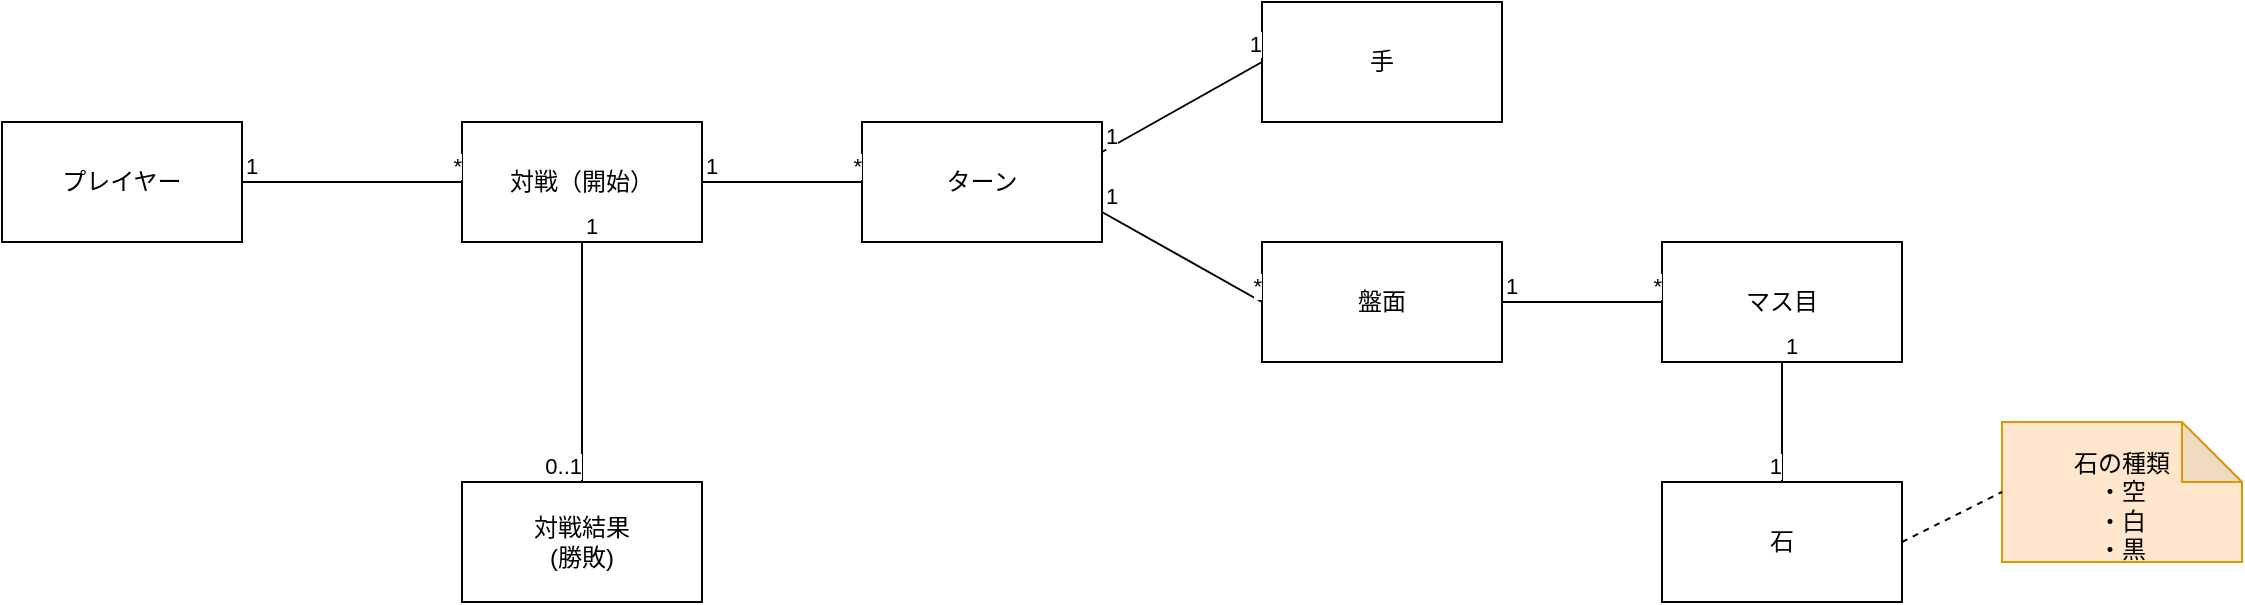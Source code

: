 <mxfile>
    <diagram id="Mokm9xAC5W9EO0ndjiYK" name="ページ1">
        <mxGraphModel dx="1778" dy="2029" grid="1" gridSize="10" guides="1" tooltips="1" connect="1" arrows="1" fold="1" page="1" pageScale="1" pageWidth="827" pageHeight="1169" math="0" shadow="0">
            <root>
                <mxCell id="0"/>
                <mxCell id="1" parent="0"/>
                <mxCell id="2" value="対戦（開始）" style="rounded=0;whiteSpace=wrap;html=1;" vertex="1" parent="1">
                    <mxGeometry x="320" y="-860" width="120" height="60" as="geometry"/>
                </mxCell>
                <mxCell id="3" value="盤面" style="rounded=0;whiteSpace=wrap;html=1;" vertex="1" parent="1">
                    <mxGeometry x="720" y="-800" width="120" height="60" as="geometry"/>
                </mxCell>
                <mxCell id="4" value="石" style="rounded=0;whiteSpace=wrap;html=1;" vertex="1" parent="1">
                    <mxGeometry x="920" y="-680" width="120" height="60" as="geometry"/>
                </mxCell>
                <mxCell id="6" value="&lt;br&gt;石の種類&lt;br&gt;・空&lt;br&gt;・白&lt;br&gt;・黒" style="shape=note;whiteSpace=wrap;html=1;backgroundOutline=1;darkOpacity=0.05;fillColor=#ffe6cc;strokeColor=#d79b00;" vertex="1" parent="1">
                    <mxGeometry x="1090" y="-710" width="120" height="70" as="geometry"/>
                </mxCell>
                <mxCell id="7" value="" style="endArrow=none;dashed=1;html=1;entryX=0;entryY=0.5;entryDx=0;entryDy=0;entryPerimeter=0;exitX=1;exitY=0.5;exitDx=0;exitDy=0;" edge="1" parent="1" target="6" source="4">
                    <mxGeometry width="50" height="50" relative="1" as="geometry">
                        <mxPoint x="580" y="-450" as="sourcePoint"/>
                        <mxPoint x="619" y="-490" as="targetPoint"/>
                    </mxGeometry>
                </mxCell>
                <mxCell id="10" value="プレイヤー" style="rounded=0;whiteSpace=wrap;html=1;" vertex="1" parent="1">
                    <mxGeometry x="90" y="-860" width="120" height="60" as="geometry"/>
                </mxCell>
                <mxCell id="11" value="" style="endArrow=none;html=1;edgeStyle=orthogonalEdgeStyle;exitX=1;exitY=0.5;exitDx=0;exitDy=0;entryX=0;entryY=0.5;entryDx=0;entryDy=0;" edge="1" parent="1" source="10" target="2">
                    <mxGeometry relative="1" as="geometry">
                        <mxPoint x="310" y="-820" as="sourcePoint"/>
                        <mxPoint x="300" y="-830" as="targetPoint"/>
                    </mxGeometry>
                </mxCell>
                <mxCell id="12" value="1" style="edgeLabel;resizable=0;html=1;align=left;verticalAlign=bottom;" connectable="0" vertex="1" parent="11">
                    <mxGeometry x="-1" relative="1" as="geometry"/>
                </mxCell>
                <mxCell id="13" value="*" style="edgeLabel;resizable=0;html=1;align=right;verticalAlign=bottom;" connectable="0" vertex="1" parent="11">
                    <mxGeometry x="1" relative="1" as="geometry"/>
                </mxCell>
                <mxCell id="15" value="対戦結果&lt;br&gt;(勝敗)" style="rounded=0;whiteSpace=wrap;html=1;" vertex="1" parent="1">
                    <mxGeometry x="320" y="-680" width="120" height="60" as="geometry"/>
                </mxCell>
                <mxCell id="16" value="" style="endArrow=none;html=1;exitX=0.5;exitY=1;exitDx=0;exitDy=0;entryX=0.5;entryY=0;entryDx=0;entryDy=0;" edge="1" parent="1" source="2" target="15">
                    <mxGeometry relative="1" as="geometry">
                        <mxPoint x="220" y="-820" as="sourcePoint"/>
                        <mxPoint x="320" y="-730" as="targetPoint"/>
                    </mxGeometry>
                </mxCell>
                <mxCell id="17" value="1" style="edgeLabel;resizable=0;html=1;align=left;verticalAlign=bottom;" connectable="0" vertex="1" parent="16">
                    <mxGeometry x="-1" relative="1" as="geometry"/>
                </mxCell>
                <mxCell id="18" value="0..1" style="edgeLabel;resizable=0;html=1;align=right;verticalAlign=bottom;" connectable="0" vertex="1" parent="16">
                    <mxGeometry x="1" relative="1" as="geometry"/>
                </mxCell>
                <mxCell id="23" value="ターン" style="rounded=0;whiteSpace=wrap;html=1;" vertex="1" parent="1">
                    <mxGeometry x="520" y="-860" width="120" height="60" as="geometry"/>
                </mxCell>
                <mxCell id="24" value="" style="endArrow=none;html=1;exitX=1;exitY=0.5;exitDx=0;exitDy=0;" edge="1" parent="1" source="2" target="23">
                    <mxGeometry relative="1" as="geometry">
                        <mxPoint x="390" y="-790" as="sourcePoint"/>
                        <mxPoint x="390" y="-670" as="targetPoint"/>
                    </mxGeometry>
                </mxCell>
                <mxCell id="25" value="1" style="edgeLabel;resizable=0;html=1;align=left;verticalAlign=bottom;" connectable="0" vertex="1" parent="24">
                    <mxGeometry x="-1" relative="1" as="geometry"/>
                </mxCell>
                <mxCell id="26" value="*" style="edgeLabel;resizable=0;html=1;align=right;verticalAlign=bottom;" connectable="0" vertex="1" parent="24">
                    <mxGeometry x="1" relative="1" as="geometry"/>
                </mxCell>
                <mxCell id="29" value="" style="endArrow=none;html=1;exitX=1;exitY=0.75;exitDx=0;exitDy=0;entryX=0;entryY=0.5;entryDx=0;entryDy=0;" edge="1" parent="1" source="23" target="3">
                    <mxGeometry relative="1" as="geometry">
                        <mxPoint x="450" y="-820" as="sourcePoint"/>
                        <mxPoint x="530" y="-820" as="targetPoint"/>
                    </mxGeometry>
                </mxCell>
                <mxCell id="30" value="1" style="edgeLabel;resizable=0;html=1;align=left;verticalAlign=bottom;" connectable="0" vertex="1" parent="29">
                    <mxGeometry x="-1" relative="1" as="geometry"/>
                </mxCell>
                <mxCell id="31" value="*" style="edgeLabel;resizable=0;html=1;align=right;verticalAlign=bottom;" connectable="0" vertex="1" parent="29">
                    <mxGeometry x="1" relative="1" as="geometry"/>
                </mxCell>
                <mxCell id="32" value="マス目" style="rounded=0;whiteSpace=wrap;html=1;" vertex="1" parent="1">
                    <mxGeometry x="920" y="-800" width="120" height="60" as="geometry"/>
                </mxCell>
                <mxCell id="33" value="" style="endArrow=none;html=1;exitX=1;exitY=0.5;exitDx=0;exitDy=0;entryX=0;entryY=0.5;entryDx=0;entryDy=0;" edge="1" parent="1" source="3" target="32">
                    <mxGeometry relative="1" as="geometry">
                        <mxPoint x="650" y="-820" as="sourcePoint"/>
                        <mxPoint x="730" y="-760" as="targetPoint"/>
                    </mxGeometry>
                </mxCell>
                <mxCell id="34" value="1" style="edgeLabel;resizable=0;html=1;align=left;verticalAlign=bottom;" connectable="0" vertex="1" parent="33">
                    <mxGeometry x="-1" relative="1" as="geometry"/>
                </mxCell>
                <mxCell id="35" value="*" style="edgeLabel;resizable=0;html=1;align=right;verticalAlign=bottom;" connectable="0" vertex="1" parent="33">
                    <mxGeometry x="1" relative="1" as="geometry"/>
                </mxCell>
                <mxCell id="37" value="" style="endArrow=none;html=1;entryX=0.5;entryY=0;entryDx=0;entryDy=0;" edge="1" parent="1" source="32" target="4">
                    <mxGeometry relative="1" as="geometry">
                        <mxPoint x="850" y="-760" as="sourcePoint"/>
                        <mxPoint x="930" y="-760" as="targetPoint"/>
                    </mxGeometry>
                </mxCell>
                <mxCell id="38" value="1" style="edgeLabel;resizable=0;html=1;align=left;verticalAlign=bottom;" connectable="0" vertex="1" parent="37">
                    <mxGeometry x="-1" relative="1" as="geometry"/>
                </mxCell>
                <mxCell id="39" value="1" style="edgeLabel;resizable=0;html=1;align=right;verticalAlign=bottom;" connectable="0" vertex="1" parent="37">
                    <mxGeometry x="1" relative="1" as="geometry"/>
                </mxCell>
                <mxCell id="43" value="手" style="rounded=0;whiteSpace=wrap;html=1;" vertex="1" parent="1">
                    <mxGeometry x="720" y="-920" width="120" height="60" as="geometry"/>
                </mxCell>
                <mxCell id="44" value="" style="endArrow=none;html=1;exitX=1;exitY=0.25;exitDx=0;exitDy=0;entryX=0;entryY=0.5;entryDx=0;entryDy=0;" edge="1" parent="1" source="23" target="43">
                    <mxGeometry relative="1" as="geometry">
                        <mxPoint x="650" y="-820" as="sourcePoint"/>
                        <mxPoint x="730" y="-760" as="targetPoint"/>
                    </mxGeometry>
                </mxCell>
                <mxCell id="45" value="1" style="edgeLabel;resizable=0;html=1;align=left;verticalAlign=bottom;" connectable="0" vertex="1" parent="44">
                    <mxGeometry x="-1" relative="1" as="geometry"/>
                </mxCell>
                <mxCell id="46" value="1" style="edgeLabel;resizable=0;html=1;align=right;verticalAlign=bottom;" connectable="0" vertex="1" parent="44">
                    <mxGeometry x="1" relative="1" as="geometry"/>
                </mxCell>
            </root>
        </mxGraphModel>
    </diagram>
</mxfile>